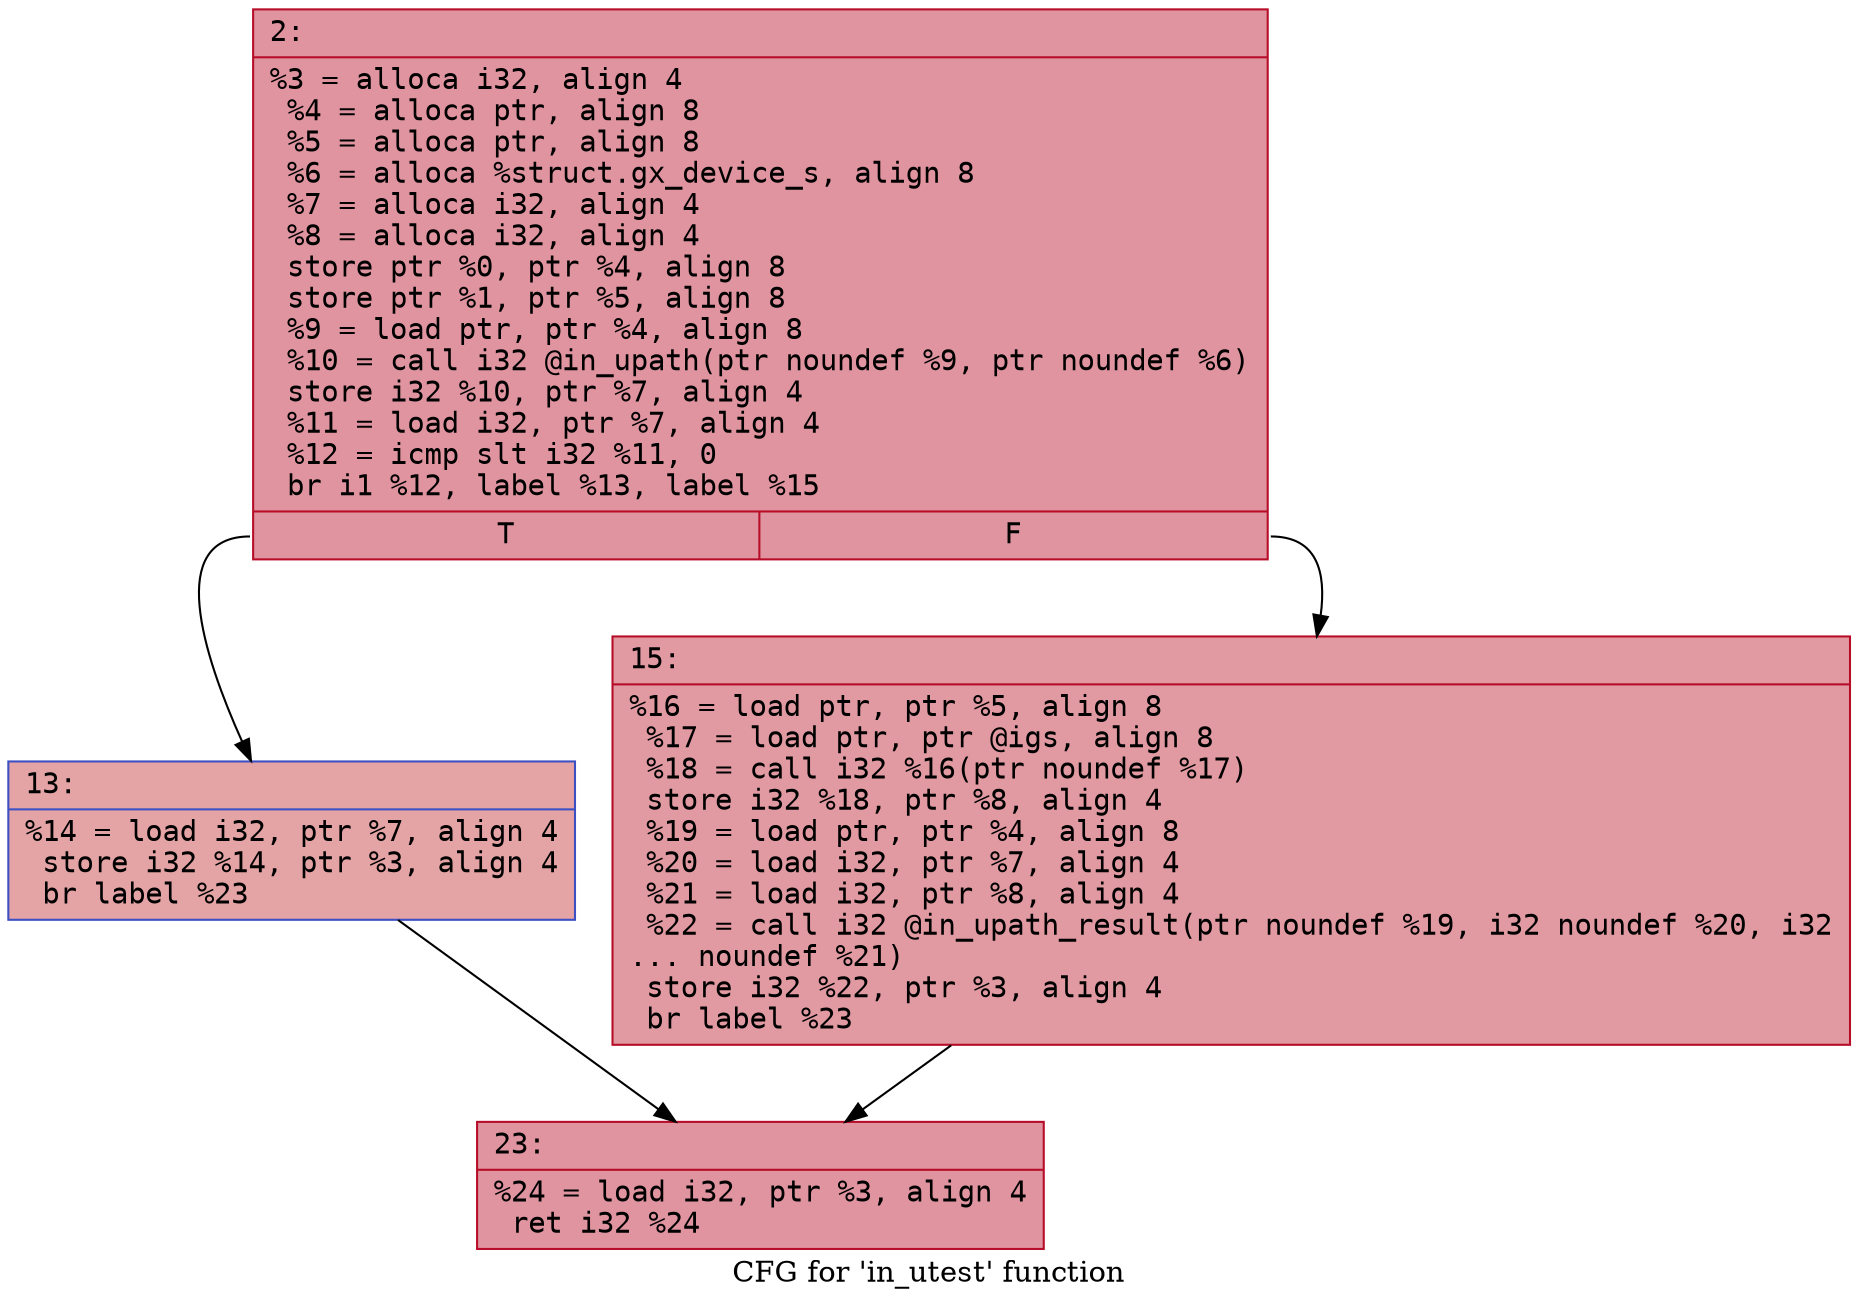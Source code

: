 digraph "CFG for 'in_utest' function" {
	label="CFG for 'in_utest' function";

	Node0x600003a819a0 [shape=record,color="#b70d28ff", style=filled, fillcolor="#b70d2870" fontname="Courier",label="{2:\l|  %3 = alloca i32, align 4\l  %4 = alloca ptr, align 8\l  %5 = alloca ptr, align 8\l  %6 = alloca %struct.gx_device_s, align 8\l  %7 = alloca i32, align 4\l  %8 = alloca i32, align 4\l  store ptr %0, ptr %4, align 8\l  store ptr %1, ptr %5, align 8\l  %9 = load ptr, ptr %4, align 8\l  %10 = call i32 @in_upath(ptr noundef %9, ptr noundef %6)\l  store i32 %10, ptr %7, align 4\l  %11 = load i32, ptr %7, align 4\l  %12 = icmp slt i32 %11, 0\l  br i1 %12, label %13, label %15\l|{<s0>T|<s1>F}}"];
	Node0x600003a819a0:s0 -> Node0x600003a819f0[tooltip="2 -> 13\nProbability 37.50%" ];
	Node0x600003a819a0:s1 -> Node0x600003a81a40[tooltip="2 -> 15\nProbability 62.50%" ];
	Node0x600003a819f0 [shape=record,color="#3d50c3ff", style=filled, fillcolor="#c32e3170" fontname="Courier",label="{13:\l|  %14 = load i32, ptr %7, align 4\l  store i32 %14, ptr %3, align 4\l  br label %23\l}"];
	Node0x600003a819f0 -> Node0x600003a81a90[tooltip="13 -> 23\nProbability 100.00%" ];
	Node0x600003a81a40 [shape=record,color="#b70d28ff", style=filled, fillcolor="#bb1b2c70" fontname="Courier",label="{15:\l|  %16 = load ptr, ptr %5, align 8\l  %17 = load ptr, ptr @igs, align 8\l  %18 = call i32 %16(ptr noundef %17)\l  store i32 %18, ptr %8, align 4\l  %19 = load ptr, ptr %4, align 8\l  %20 = load i32, ptr %7, align 4\l  %21 = load i32, ptr %8, align 4\l  %22 = call i32 @in_upath_result(ptr noundef %19, i32 noundef %20, i32\l... noundef %21)\l  store i32 %22, ptr %3, align 4\l  br label %23\l}"];
	Node0x600003a81a40 -> Node0x600003a81a90[tooltip="15 -> 23\nProbability 100.00%" ];
	Node0x600003a81a90 [shape=record,color="#b70d28ff", style=filled, fillcolor="#b70d2870" fontname="Courier",label="{23:\l|  %24 = load i32, ptr %3, align 4\l  ret i32 %24\l}"];
}
